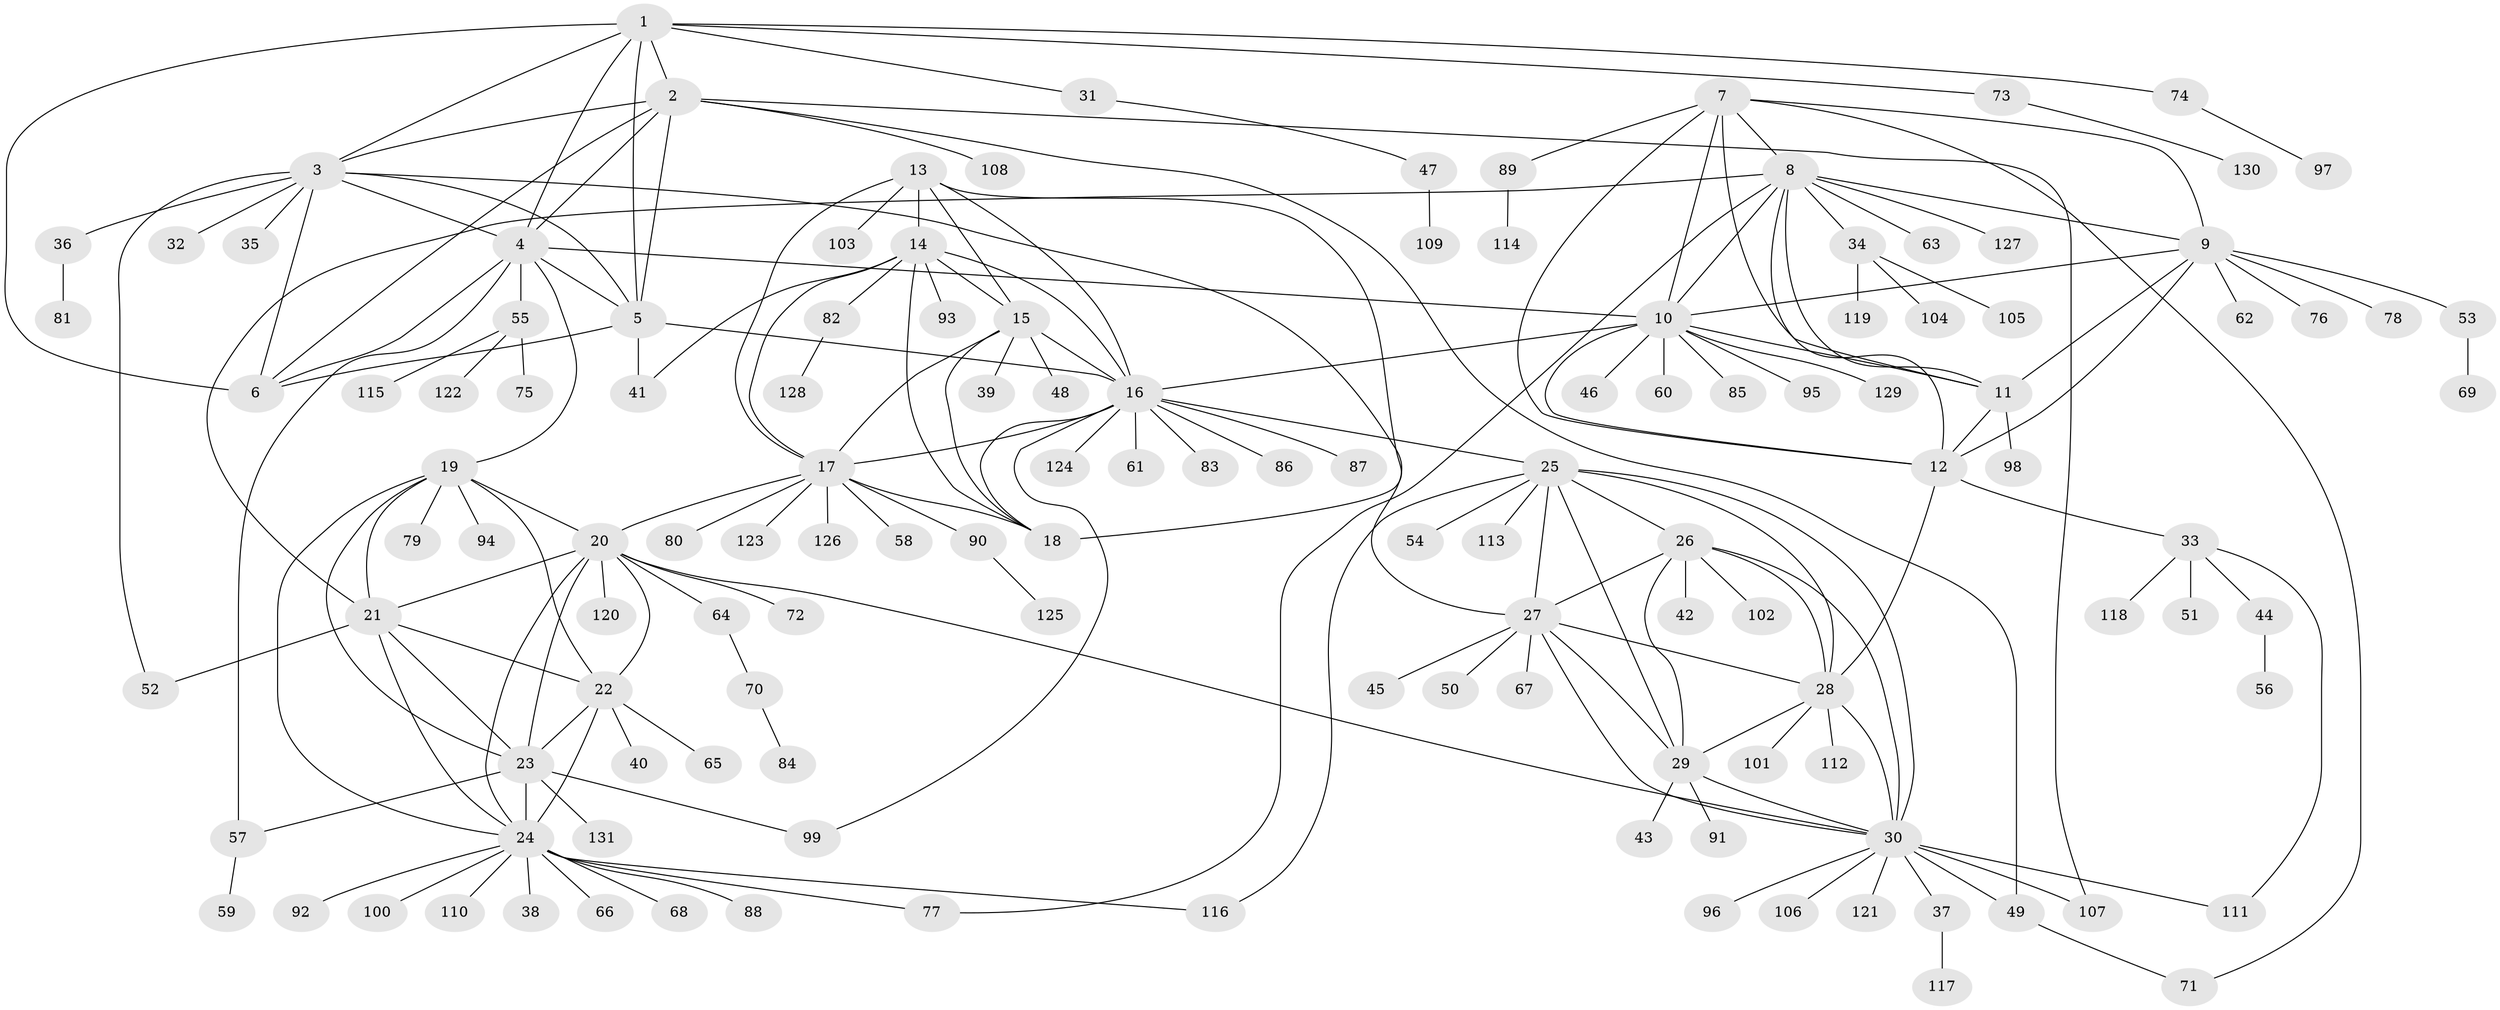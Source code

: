 // coarse degree distribution, {8: 0.05063291139240506, 7: 0.08860759493670886, 9: 0.02531645569620253, 5: 0.06329113924050633, 6: 0.06329113924050633, 10: 0.02531645569620253, 4: 0.02531645569620253, 13: 0.012658227848101266, 12: 0.012658227848101266, 2: 0.08860759493670886, 3: 0.0379746835443038, 1: 0.5063291139240507}
// Generated by graph-tools (version 1.1) at 2025/52/03/04/25 22:52:49]
// undirected, 131 vertices, 196 edges
graph export_dot {
  node [color=gray90,style=filled];
  1;
  2;
  3;
  4;
  5;
  6;
  7;
  8;
  9;
  10;
  11;
  12;
  13;
  14;
  15;
  16;
  17;
  18;
  19;
  20;
  21;
  22;
  23;
  24;
  25;
  26;
  27;
  28;
  29;
  30;
  31;
  32;
  33;
  34;
  35;
  36;
  37;
  38;
  39;
  40;
  41;
  42;
  43;
  44;
  45;
  46;
  47;
  48;
  49;
  50;
  51;
  52;
  53;
  54;
  55;
  56;
  57;
  58;
  59;
  60;
  61;
  62;
  63;
  64;
  65;
  66;
  67;
  68;
  69;
  70;
  71;
  72;
  73;
  74;
  75;
  76;
  77;
  78;
  79;
  80;
  81;
  82;
  83;
  84;
  85;
  86;
  87;
  88;
  89;
  90;
  91;
  92;
  93;
  94;
  95;
  96;
  97;
  98;
  99;
  100;
  101;
  102;
  103;
  104;
  105;
  106;
  107;
  108;
  109;
  110;
  111;
  112;
  113;
  114;
  115;
  116;
  117;
  118;
  119;
  120;
  121;
  122;
  123;
  124;
  125;
  126;
  127;
  128;
  129;
  130;
  131;
  1 -- 2;
  1 -- 3;
  1 -- 4;
  1 -- 5;
  1 -- 6;
  1 -- 31;
  1 -- 73;
  1 -- 74;
  2 -- 3;
  2 -- 4;
  2 -- 5;
  2 -- 6;
  2 -- 49;
  2 -- 107;
  2 -- 108;
  3 -- 4;
  3 -- 5;
  3 -- 6;
  3 -- 27;
  3 -- 32;
  3 -- 35;
  3 -- 36;
  3 -- 52;
  4 -- 5;
  4 -- 6;
  4 -- 10;
  4 -- 19;
  4 -- 55;
  4 -- 57;
  5 -- 6;
  5 -- 16;
  5 -- 41;
  7 -- 8;
  7 -- 9;
  7 -- 10;
  7 -- 11;
  7 -- 12;
  7 -- 71;
  7 -- 89;
  8 -- 9;
  8 -- 10;
  8 -- 11;
  8 -- 12;
  8 -- 21;
  8 -- 34;
  8 -- 63;
  8 -- 77;
  8 -- 127;
  9 -- 10;
  9 -- 11;
  9 -- 12;
  9 -- 53;
  9 -- 62;
  9 -- 76;
  9 -- 78;
  10 -- 11;
  10 -- 12;
  10 -- 16;
  10 -- 46;
  10 -- 60;
  10 -- 85;
  10 -- 95;
  10 -- 129;
  11 -- 12;
  11 -- 98;
  12 -- 28;
  12 -- 33;
  13 -- 14;
  13 -- 15;
  13 -- 16;
  13 -- 17;
  13 -- 18;
  13 -- 103;
  14 -- 15;
  14 -- 16;
  14 -- 17;
  14 -- 18;
  14 -- 41;
  14 -- 82;
  14 -- 93;
  15 -- 16;
  15 -- 17;
  15 -- 18;
  15 -- 39;
  15 -- 48;
  16 -- 17;
  16 -- 18;
  16 -- 25;
  16 -- 61;
  16 -- 83;
  16 -- 86;
  16 -- 87;
  16 -- 99;
  16 -- 124;
  17 -- 18;
  17 -- 20;
  17 -- 58;
  17 -- 80;
  17 -- 90;
  17 -- 123;
  17 -- 126;
  19 -- 20;
  19 -- 21;
  19 -- 22;
  19 -- 23;
  19 -- 24;
  19 -- 79;
  19 -- 94;
  20 -- 21;
  20 -- 22;
  20 -- 23;
  20 -- 24;
  20 -- 30;
  20 -- 64;
  20 -- 72;
  20 -- 120;
  21 -- 22;
  21 -- 23;
  21 -- 24;
  21 -- 52;
  22 -- 23;
  22 -- 24;
  22 -- 40;
  22 -- 65;
  23 -- 24;
  23 -- 57;
  23 -- 99;
  23 -- 131;
  24 -- 38;
  24 -- 66;
  24 -- 68;
  24 -- 77;
  24 -- 88;
  24 -- 92;
  24 -- 100;
  24 -- 110;
  24 -- 116;
  25 -- 26;
  25 -- 27;
  25 -- 28;
  25 -- 29;
  25 -- 30;
  25 -- 54;
  25 -- 113;
  25 -- 116;
  26 -- 27;
  26 -- 28;
  26 -- 29;
  26 -- 30;
  26 -- 42;
  26 -- 102;
  27 -- 28;
  27 -- 29;
  27 -- 30;
  27 -- 45;
  27 -- 50;
  27 -- 67;
  28 -- 29;
  28 -- 30;
  28 -- 101;
  28 -- 112;
  29 -- 30;
  29 -- 43;
  29 -- 91;
  30 -- 37;
  30 -- 49;
  30 -- 96;
  30 -- 106;
  30 -- 107;
  30 -- 111;
  30 -- 121;
  31 -- 47;
  33 -- 44;
  33 -- 51;
  33 -- 111;
  33 -- 118;
  34 -- 104;
  34 -- 105;
  34 -- 119;
  36 -- 81;
  37 -- 117;
  44 -- 56;
  47 -- 109;
  49 -- 71;
  53 -- 69;
  55 -- 75;
  55 -- 115;
  55 -- 122;
  57 -- 59;
  64 -- 70;
  70 -- 84;
  73 -- 130;
  74 -- 97;
  82 -- 128;
  89 -- 114;
  90 -- 125;
}
